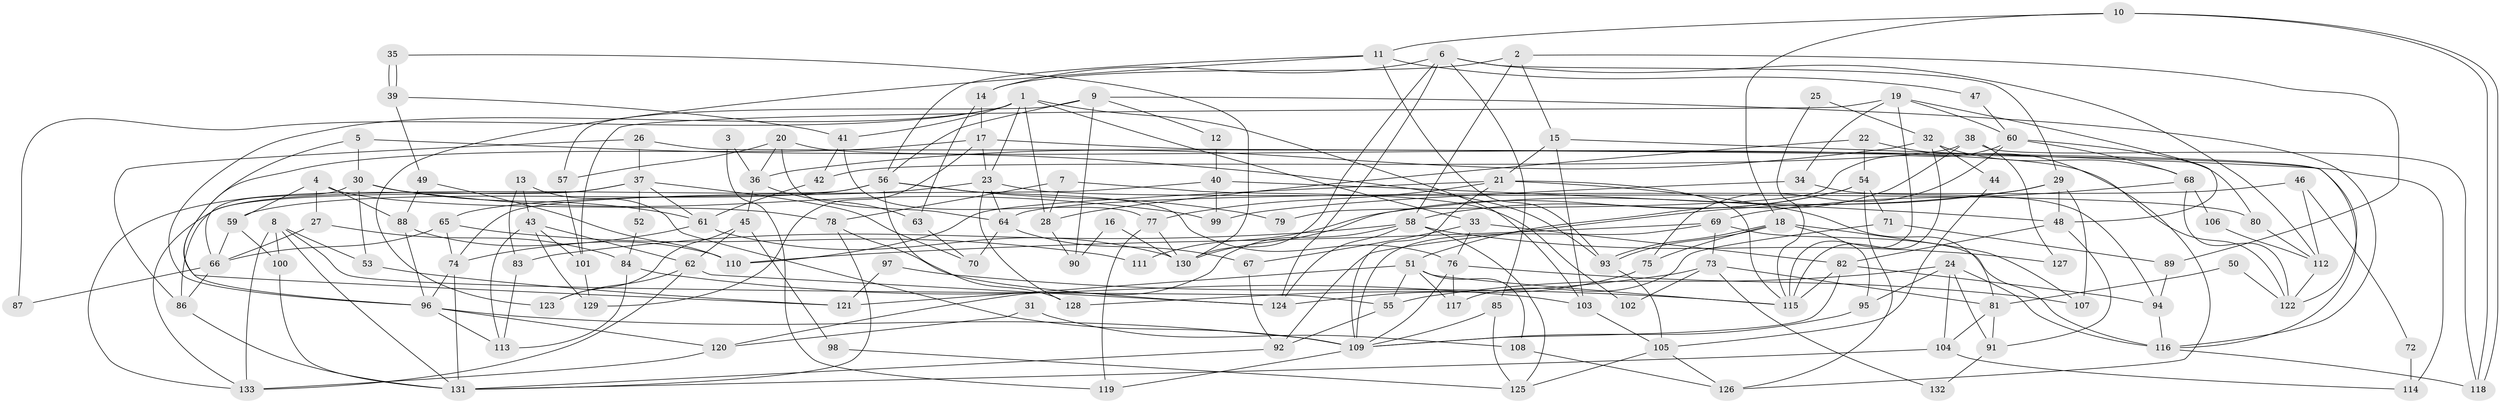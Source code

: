// coarse degree distribution, {6: 0.13432835820895522, 7: 0.11940298507462686, 4: 0.208955223880597, 5: 0.1791044776119403, 2: 0.04477611940298507, 3: 0.16417910447761194, 8: 0.04477611940298507, 9: 0.04477611940298507, 11: 0.014925373134328358, 12: 0.014925373134328358, 13: 0.014925373134328358, 10: 0.014925373134328358}
// Generated by graph-tools (version 1.1) at 2025/36/03/04/25 23:36:59]
// undirected, 133 vertices, 266 edges
graph export_dot {
  node [color=gray90,style=filled];
  1;
  2;
  3;
  4;
  5;
  6;
  7;
  8;
  9;
  10;
  11;
  12;
  13;
  14;
  15;
  16;
  17;
  18;
  19;
  20;
  21;
  22;
  23;
  24;
  25;
  26;
  27;
  28;
  29;
  30;
  31;
  32;
  33;
  34;
  35;
  36;
  37;
  38;
  39;
  40;
  41;
  42;
  43;
  44;
  45;
  46;
  47;
  48;
  49;
  50;
  51;
  52;
  53;
  54;
  55;
  56;
  57;
  58;
  59;
  60;
  61;
  62;
  63;
  64;
  65;
  66;
  67;
  68;
  69;
  70;
  71;
  72;
  73;
  74;
  75;
  76;
  77;
  78;
  79;
  80;
  81;
  82;
  83;
  84;
  85;
  86;
  87;
  88;
  89;
  90;
  91;
  92;
  93;
  94;
  95;
  96;
  97;
  98;
  99;
  100;
  101;
  102;
  103;
  104;
  105;
  106;
  107;
  108;
  109;
  110;
  111;
  112;
  113;
  114;
  115;
  116;
  117;
  118;
  119;
  120;
  121;
  122;
  123;
  124;
  125;
  126;
  127;
  128;
  129;
  130;
  131;
  132;
  133;
  1 -- 103;
  1 -- 96;
  1 -- 23;
  1 -- 28;
  1 -- 33;
  1 -- 41;
  1 -- 87;
  2 -- 58;
  2 -- 14;
  2 -- 15;
  2 -- 89;
  3 -- 119;
  3 -- 36;
  4 -- 59;
  4 -- 88;
  4 -- 27;
  4 -- 78;
  5 -- 93;
  5 -- 30;
  5 -- 121;
  6 -- 29;
  6 -- 112;
  6 -- 14;
  6 -- 85;
  6 -- 124;
  6 -- 130;
  7 -- 28;
  7 -- 78;
  7 -- 102;
  8 -- 53;
  8 -- 133;
  8 -- 55;
  8 -- 100;
  8 -- 131;
  9 -- 57;
  9 -- 116;
  9 -- 12;
  9 -- 56;
  9 -- 90;
  10 -- 118;
  10 -- 118;
  10 -- 18;
  10 -- 11;
  11 -- 56;
  11 -- 47;
  11 -- 93;
  11 -- 123;
  12 -- 40;
  13 -- 43;
  13 -- 109;
  13 -- 83;
  14 -- 17;
  14 -- 63;
  15 -- 21;
  15 -- 103;
  15 -- 114;
  16 -- 130;
  16 -- 90;
  17 -- 23;
  17 -- 96;
  17 -- 122;
  17 -- 129;
  18 -- 95;
  18 -- 93;
  18 -- 93;
  18 -- 75;
  18 -- 107;
  19 -- 60;
  19 -- 115;
  19 -- 34;
  19 -- 48;
  19 -- 101;
  20 -- 64;
  20 -- 122;
  20 -- 36;
  20 -- 57;
  21 -- 109;
  21 -- 77;
  21 -- 81;
  21 -- 110;
  21 -- 115;
  22 -- 126;
  22 -- 54;
  22 -- 28;
  23 -- 65;
  23 -- 64;
  23 -- 80;
  23 -- 128;
  24 -- 55;
  24 -- 104;
  24 -- 91;
  24 -- 95;
  24 -- 116;
  25 -- 115;
  25 -- 32;
  26 -- 37;
  26 -- 116;
  26 -- 86;
  27 -- 66;
  27 -- 84;
  28 -- 90;
  29 -- 92;
  29 -- 48;
  29 -- 107;
  29 -- 111;
  30 -- 66;
  30 -- 61;
  30 -- 53;
  30 -- 99;
  31 -- 120;
  31 -- 108;
  32 -- 115;
  32 -- 36;
  32 -- 44;
  32 -- 68;
  33 -- 82;
  33 -- 67;
  33 -- 76;
  34 -- 94;
  34 -- 99;
  35 -- 39;
  35 -- 39;
  35 -- 130;
  36 -- 45;
  36 -- 63;
  37 -- 133;
  37 -- 70;
  37 -- 52;
  37 -- 61;
  37 -- 86;
  38 -- 42;
  38 -- 118;
  38 -- 51;
  38 -- 127;
  39 -- 49;
  39 -- 41;
  40 -- 99;
  40 -- 48;
  40 -- 74;
  41 -- 42;
  41 -- 77;
  42 -- 61;
  43 -- 113;
  43 -- 129;
  43 -- 62;
  43 -- 101;
  44 -- 105;
  45 -- 62;
  45 -- 123;
  45 -- 98;
  46 -- 64;
  46 -- 112;
  46 -- 72;
  47 -- 60;
  48 -- 82;
  48 -- 91;
  49 -- 88;
  49 -- 110;
  50 -- 122;
  50 -- 81;
  51 -- 115;
  51 -- 55;
  51 -- 108;
  51 -- 117;
  51 -- 121;
  52 -- 84;
  53 -- 121;
  54 -- 130;
  54 -- 58;
  54 -- 71;
  54 -- 126;
  55 -- 92;
  56 -- 76;
  56 -- 59;
  56 -- 79;
  56 -- 128;
  56 -- 133;
  57 -- 101;
  58 -- 83;
  58 -- 124;
  58 -- 120;
  58 -- 125;
  58 -- 127;
  59 -- 100;
  59 -- 66;
  60 -- 68;
  60 -- 75;
  60 -- 79;
  60 -- 80;
  61 -- 74;
  61 -- 130;
  62 -- 124;
  62 -- 123;
  62 -- 133;
  63 -- 70;
  64 -- 67;
  64 -- 70;
  65 -- 66;
  65 -- 74;
  65 -- 111;
  66 -- 86;
  66 -- 87;
  67 -- 92;
  68 -- 69;
  68 -- 106;
  68 -- 122;
  69 -- 73;
  69 -- 109;
  69 -- 110;
  69 -- 116;
  71 -- 117;
  71 -- 89;
  72 -- 114;
  73 -- 81;
  73 -- 128;
  73 -- 102;
  73 -- 132;
  74 -- 131;
  74 -- 96;
  75 -- 124;
  76 -- 107;
  76 -- 109;
  76 -- 117;
  77 -- 130;
  77 -- 119;
  78 -- 131;
  78 -- 124;
  80 -- 112;
  81 -- 91;
  81 -- 104;
  82 -- 109;
  82 -- 94;
  82 -- 115;
  83 -- 113;
  84 -- 103;
  84 -- 113;
  85 -- 109;
  85 -- 125;
  86 -- 131;
  88 -- 96;
  88 -- 110;
  89 -- 94;
  91 -- 132;
  92 -- 131;
  93 -- 105;
  94 -- 116;
  95 -- 109;
  96 -- 120;
  96 -- 109;
  96 -- 113;
  97 -- 115;
  97 -- 121;
  98 -- 125;
  100 -- 131;
  101 -- 129;
  103 -- 105;
  104 -- 131;
  104 -- 114;
  105 -- 125;
  105 -- 126;
  106 -- 112;
  108 -- 126;
  109 -- 119;
  112 -- 122;
  116 -- 118;
  120 -- 133;
}
